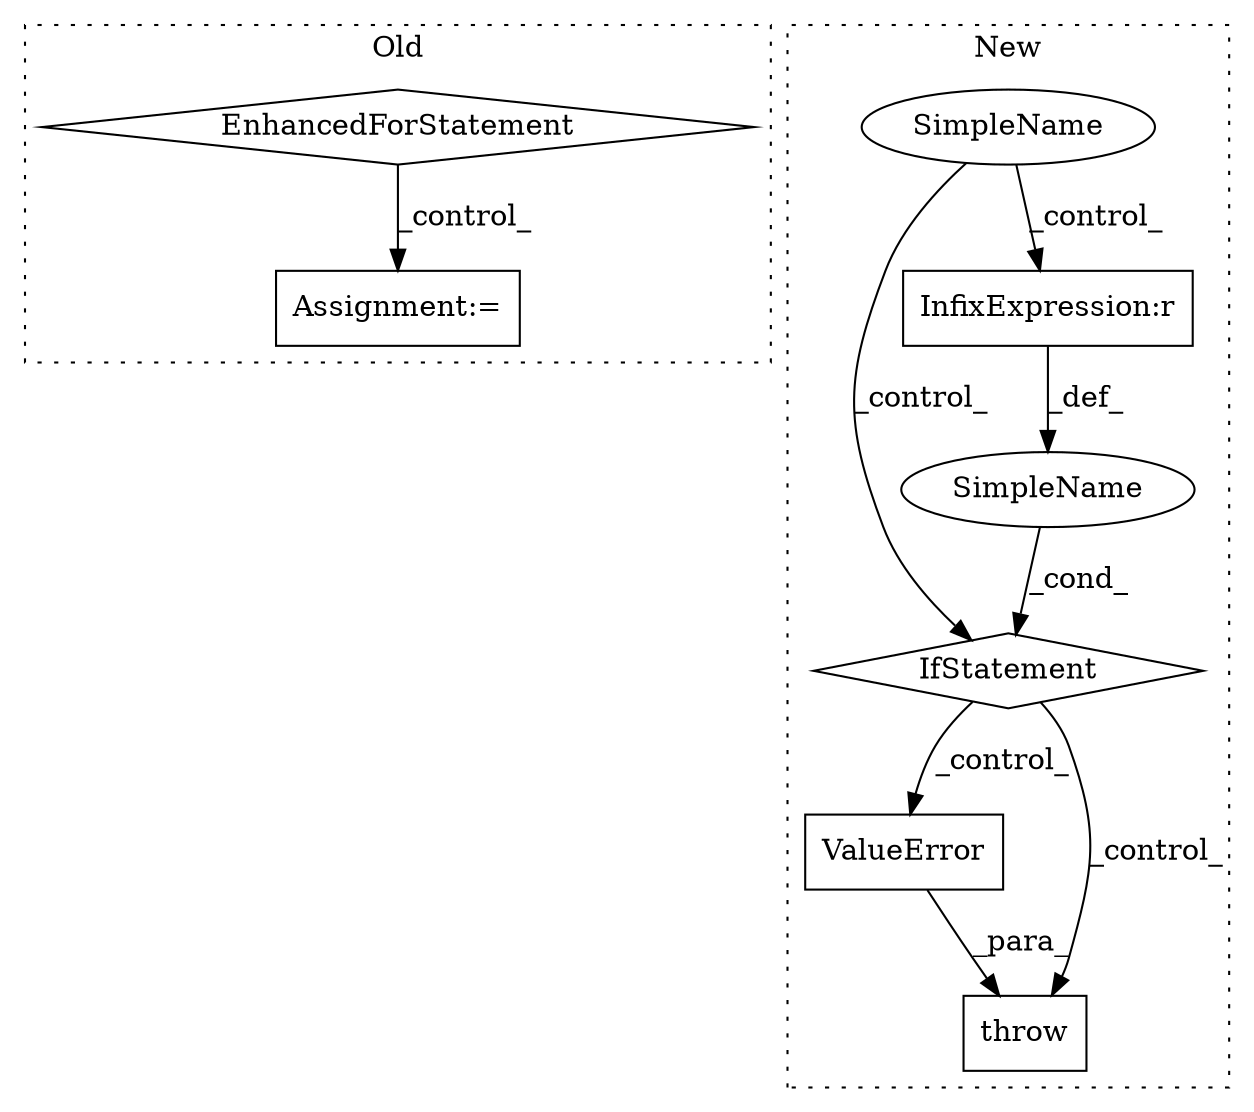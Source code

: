 digraph G {
subgraph cluster0 {
1 [label="EnhancedForStatement" a="70" s="17011,17146" l="76,2" shape="diamond"];
8 [label="Assignment:=" a="7" s="17161" l="1" shape="box"];
label = "Old";
style="dotted";
}
subgraph cluster1 {
2 [label="ValueError" a="32" s="18957,19034" l="11,1" shape="box"];
3 [label="throw" a="53" s="18951" l="6" shape="box"];
4 [label="IfStatement" a="25" s="18854,18913" l="4,2" shape="diamond"];
5 [label="SimpleName" a="42" s="" l="" shape="ellipse"];
6 [label="InfixExpression:r" a="27" s="18893" l="4" shape="box"];
7 [label="SimpleName" a="42" s="" l="" shape="ellipse"];
label = "New";
style="dotted";
}
1 -> 8 [label="_control_"];
2 -> 3 [label="_para_"];
4 -> 2 [label="_control_"];
4 -> 3 [label="_control_"];
5 -> 4 [label="_cond_"];
6 -> 5 [label="_def_"];
7 -> 6 [label="_control_"];
7 -> 4 [label="_control_"];
}